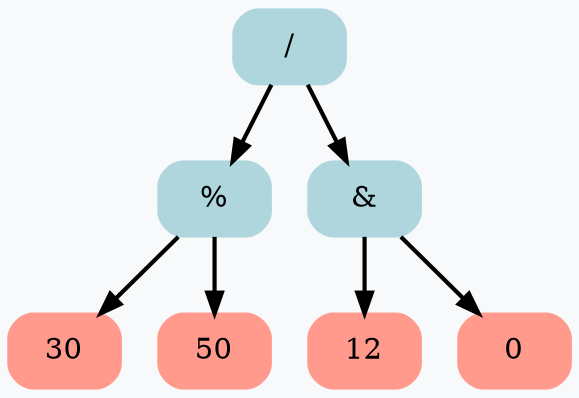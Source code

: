digraph G {
	rankdir = HR;
	bgcolor="#F7F9FB"
	 node0x503000000160 [shape=Mrecord; style=filled; color="#aed6dc"; label =  "/ " ];
	 node0x503000000160 -> node0x5030000000a0 [ style=bold; weight=1000; ];
	 node0x503000000160 -> node0x503000000130 [ style=bold; weight=1000; ];
	 node0x5030000000a0 [shape=Mrecord; style=filled; color="#aed6dc"; label =  "% " ];
	 node0x5030000000a0 -> node0x503000000040 [ style=bold; weight=1000; ];
	 node0x5030000000a0 -> node0x503000000070 [ style=bold; weight=1000; ];
	 node0x503000000040 [shape=Mrecord; style=filled; color="#ff9a8d"; label =  "30 " ];
	 node0x503000000070 [shape=Mrecord; style=filled; color="#ff9a8d"; label =  "50 " ];
	 node0x503000000130 [shape=Mrecord; style=filled; color="#aed6dc"; label =  "& " ];
	 node0x503000000130 -> node0x5030000000d0 [ style=bold; weight=1000; ];
	 node0x503000000130 -> node0x503000000100 [ style=bold; weight=1000; ];
	 node0x5030000000d0 [shape=Mrecord; style=filled; color="#ff9a8d"; label =  "12 " ];
	 node0x503000000100 [shape=Mrecord; style=filled; color="#ff9a8d"; label =  "0 " ];
}
